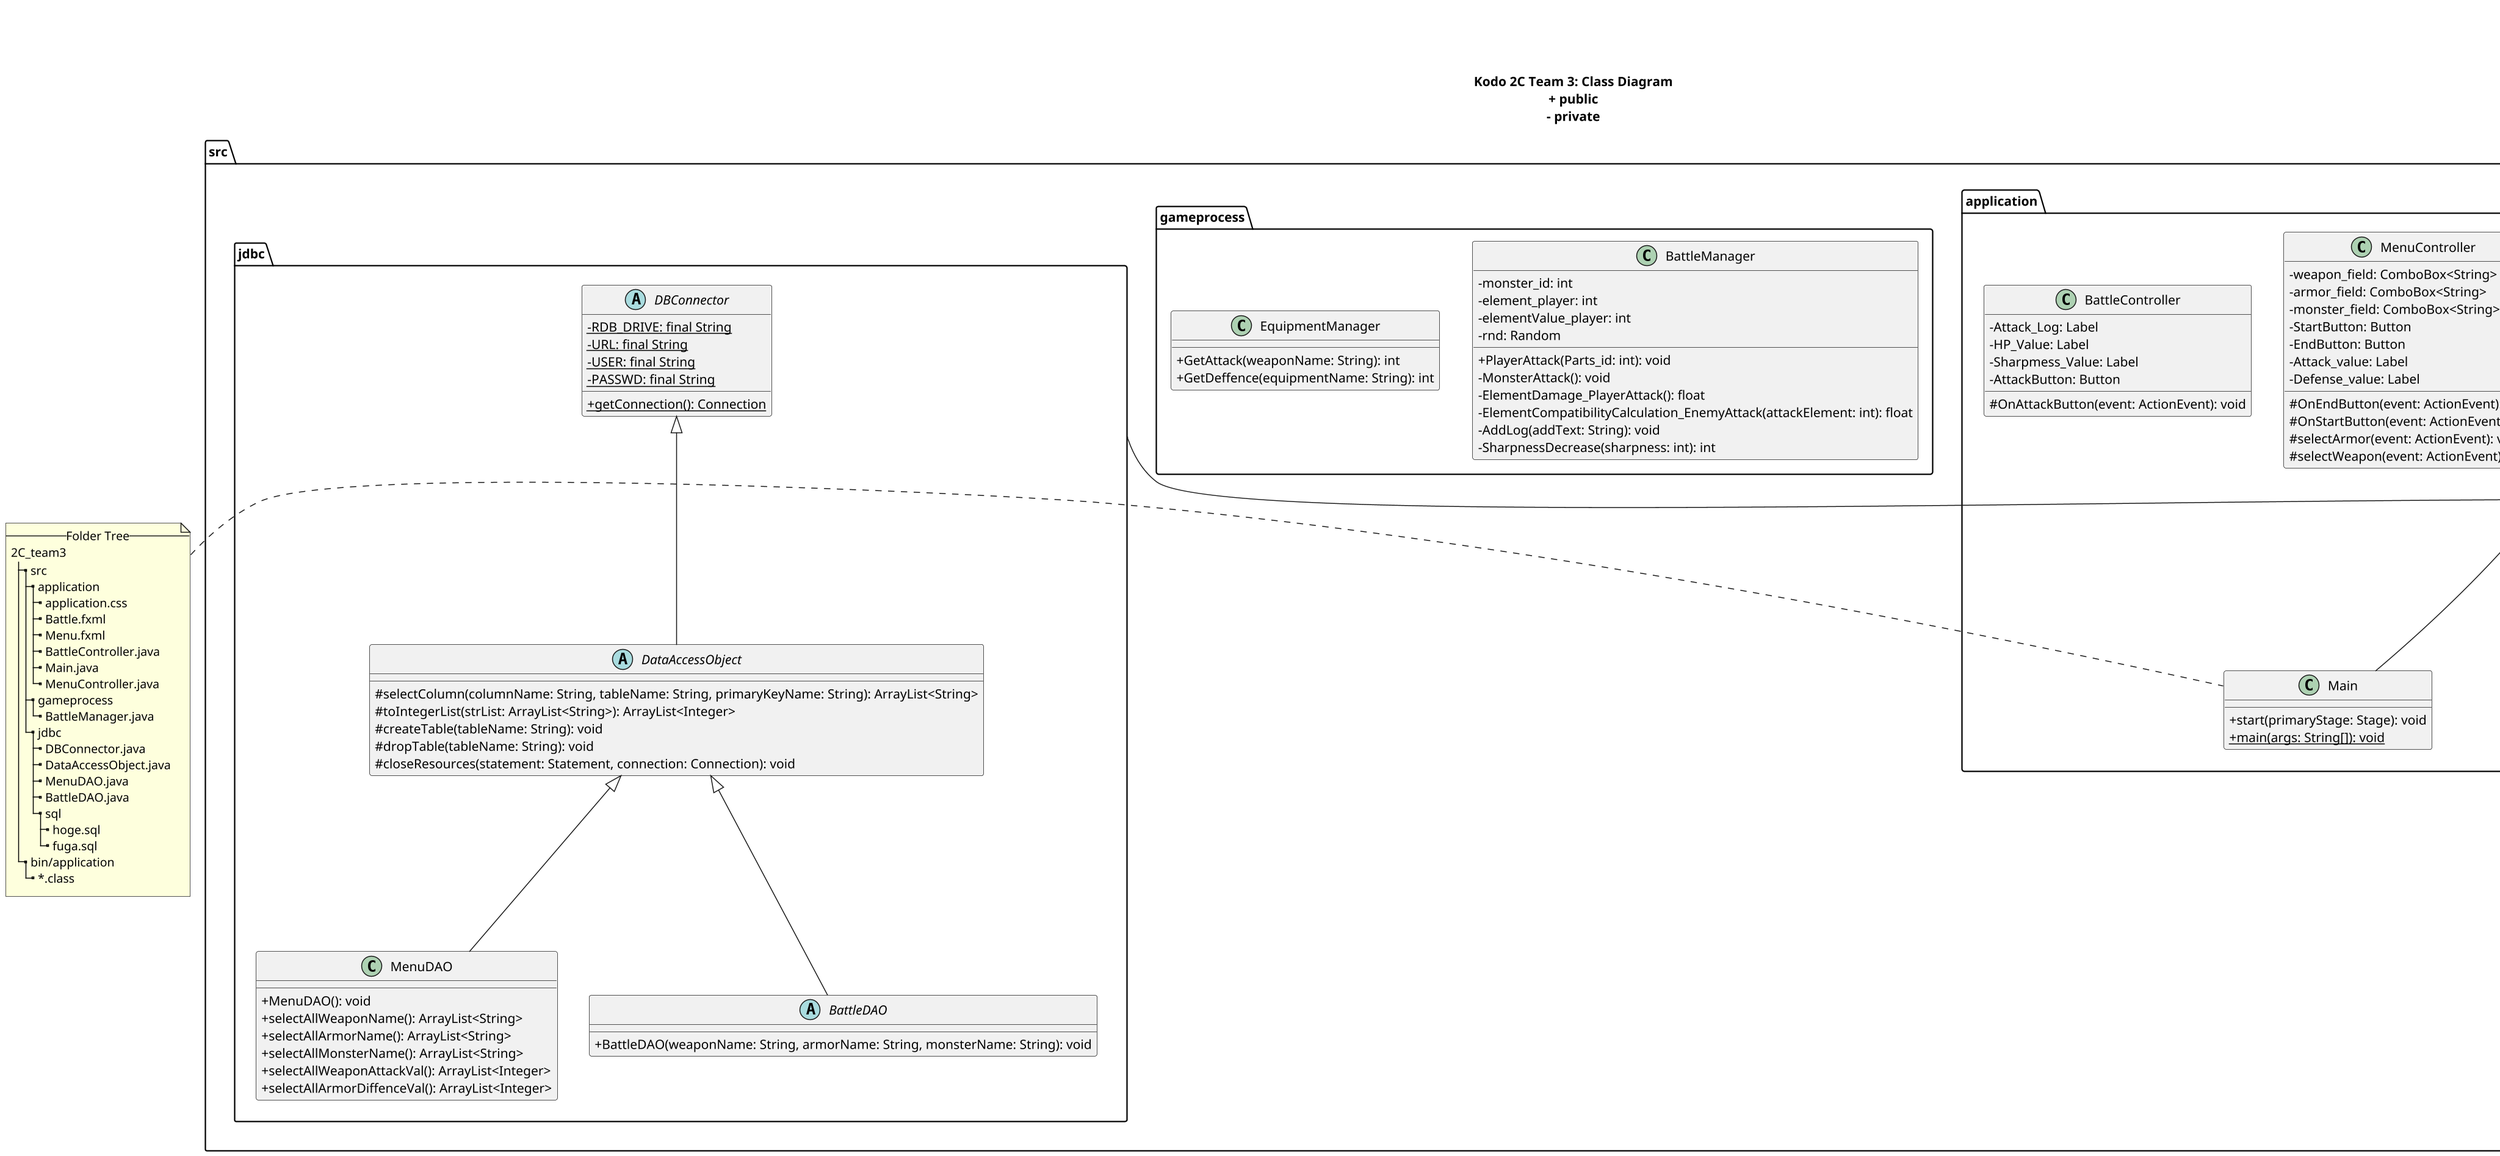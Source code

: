 ' @file      class_diagram.pu
' @brief     クラス図出力用のファイル
' @note      高度情報演習2C 後半 木村教授担当分 Team3
' @auther    AL18036 Kataoka Nagi
' @date      2020-12-27 04:04:56
' $Version   1.0
' $Revision  1.4
' @par       変更点：jdbcの実装部分を反映
' @note      java -jar plantuml.jar -graphvizdot C:\Graphviz\bin\dot.exe class_diagram.pu
' @see       https://qiita.com/opengl-8080/items/98c510b8ca060bdd2ea3

''''''''''''''''''''''''''''''''''''''''''''''''''''''''''''''''''''''''''''''''

@startuml ./class_diagram.png
scale 1.5
skinparam DefaultFontName メイリオ
' 可視性の変更
skinparam classAttributeIconSize 0

''''''''''''''''''''''''''''''''''''''''''''''''''

header 
Team 3 : AL18036 Kataoka Nagi
2020-12-27 04:05:21
Implement existing code
Add: Implement existing code
Edit: 
end header

''''''''''''''''''''''''''''''''''''''''''''''''''

title
**Kodo 2C Team 3: Class Diagram**
+ public
~- private
end title
' __static__

''''''''''''''''''''''''''''''''''''''''''''''''''''''''''''''''''''''''''''''''

package src {
  package src.application {
    class Main
  }
  package src.gameprocess {
  }
  package src.jdbc {
  }
}

''''''''''''''''''''''''''''''''''''''''''''''''''''''''''''''''''''''''''''''''

note left
  --Folder Tree--
  2C_team3
  |_ src
    |_ application
      |_ application.css
      |_ Battle.fxml
      |_ Menu.fxml
      |_ BattleController.java
      |_ Main.java
      |_ MenuController.java
    |_ gameprocess
      |_ BattleManager.java
    |_ jdbc
      |_ DBConnector.java
      |_ DataAccessObject.java
      |_ MenuDAO.java
      |_ BattleDAO.java
      |_ sql
        |_ hoge.sql
        |_ fuga.sql
  |_ bin/application
    |_ ~*.class
end note

''''''''''''''''''''''''''''''''''''''''''''''''''''''''''''''''''''''''''''''''

package java.sql {
}

package javafx {
  class Application
  Interface Initializable
}

src.jdbc --+ java.sql
src.application --+ javafx

''''''''''''''''''''''''''''''''''''''''''''''''''

' @note クラスの命名規則
' @see  https://qiita.com/KeithYokoma/items/ee21fec6a3ebb5d1e9a8

package src.application {
  ' @note Scene Builder (GUI tool)
  ' @see  https://qiita.com/tarosa0001/items/05ac653a091b7d1290f9
  class Main extends Application {
    + start(primaryStage: Stage): void
    + {static} main(args: String[]): void
  }
  
  class MenuController {
    - weapon_field: ComboBox<String>
    - armor_field: ComboBox<String>
    - monster_field: ComboBox<String>
    -  StartButton: Button
    -  EndButton: Button
    -  Attack_value: Label
    -  Defense_value: Label

    # OnEndButton(event: ActionEvent): void
    # OnStartButton(event: ActionEvent): void
    # selectArmor(event: ActionEvent): void
    # selectWeapon(event: ActionEvent): void
  }

  class BattleController {
    - Attack_Log: Label
    - HP_Value: Label
    - Sharpmess_Value: Label
    - AttackButton: Button
    
    # OnAttackButton(event: ActionEvent): void
  }
}

' 記事のクラス
  ' class ApplicationController extends Initializable {
  '   - dropDown: ChoiceBox<String>
  '   - textBox: TextField
  '   - button: Button

  '   + initialize(location: URL, resources: ResourceBundle): void
  '   + onClick(event: ActionEvent): void
  '   + getToolType(): ChoiceBox<String>
  '   + setToolType(toolType: ChoiceBox<String>): void
  '   + getInputFile(): TextField
  '   + setInputFile(textBox: TextField): void
  '   + getReference(): Button
  '   + setReference(button: Button): void
  ' }


''''''''''''''''''''''''''''''''''''''''''''''''''

package src.gameprocess {
  class BattleManager {
    - monster_id: int
    - element_player: int
    - elementValue_player: int
    - rnd: Random

    + PlayerAttack(Parts_id: int): void
    - MonsterAttack(): void
    - ElementDamage_PlayerAttack(): float
    - ElementCompatibilityCalculation_EnemyAttack(attackElement: int): float
    - AddLog(addText: String): void
    - SharpnessDecrease(sharpness: int): int 
  }

  class EquipmentManager {
    + GetAttack(weaponName: String): int
    + GetDeffence(equipmentName: String): int
  }
}

''''''''''''''''''''''''''''''''''''''''''''''''''

package src.jdbc {
  ' @note DAO pattern
  ' @see https://kanda-it-school-kensyu.com/java-jdbc-contents/jj_ch04/jj_0401/

  abstract class DBConnector {
    - {static} RDB_DRIVE: final String
    - {static} URL: final String
    - {static} USER: final String
    - {static} PASSWD: final String

    + {static} getConnection(): Connection
  }

  abstract class DataAccessObject extends DBConnector {
    # selectColumn(columnName: String, tableName: String, primaryKeyName: String): ArrayList<String>
    # toIntegerList(strList: ArrayList<String>): ArrayList<Integer>
    # createTable(tableName: String): void
    # dropTable(tableName: String): void
    # closeResources(statement: Statement, connection: Connection): void
  }

  class MenuDAO extends DataAccessObject {
    + MenuDAO(): void
    + selectAllWeaponName(): ArrayList<String>
    + selectAllArmorName(): ArrayList<String>
    + selectAllMonsterName(): ArrayList<String>
    + selectAllWeaponAttackVal(): ArrayList<Integer>
    + selectAllArmorDiffenceVal(): ArrayList<Integer>
  }

  abstract class BattleDAO extends DataAccessObject {
    + BattleDAO(weaponName: String, armorName: String, monsterName: String): void
  }
}

''''''''''''''''''''''''''''''''''''''''''''''''''''''''''''''''''''''''''''''''



''''''''''''''''''''''''''''''''''''''''''''''''''


' ********** PlantUML Sample **********

' class ClassName

' note left
'   --Folder Tree--
'   2C_team3
'   |_ src
'     |_ foo.java
'     |_ bar.java
'   |_ out
'     |_ foo.class
'     |_ bar.class
'   |_ sql
'     |_ hoge.sql
'     |_ fuga.sql
'   |_ lib
'     |_ piyo.jar
' end note

' class ClassName implements Interface {
'   - fieldName: Type = Value

'   + methodName(): Returns
' }


' class Use {
' }

' class ClassName extends Extends {
' }

' ClassName ..> Use

' ********** PlantUML Tutorial **********

' note left

'   --木構造--
'   |_build.gradle
'   |_src
'     |_main
'       |_java
'         |_**bold**
'         |_--strike--
'         |_//itaric//
'         |___underline__
'         |_""monospace""
'     |_test

' end note

' class Hello　<<StereoType>> {
'     {abstract} one: String
'     {static} three(param1: String, param2: int): boolean
'     String two
'     int four(List<String> param)
' }
' class World <Template>{
'     - privateField: int
'     # protectedField: int
'     ~ packagePrivateField: int
'     + publicField: int

'     - privateMethod(): void
'     # protectedMethod(): void
'     ~ packagePrivateMethod(): void
'     + publicMethod(): void
' }
' note left : note
' note top of Hello: note

' interface hoge
' abstruct class hoge
' enum HelloWorld {
'     ONE
'     TWO
'     THREE
' }

' interface One
' interface Two
' interface Three extends Two
' interface Four
' class Five implements One, Three
' class Six extends Five implements Four {
'     field: String
'     method(): void
' }

' Hello -- World
' One --> Two
' Three <-- Four
' Five <--> Six
' Seven x-- Eight
' Nine --x Ten
' One ..> Two
' Three <.. Four
' One --|> Two
' Three <|-- Four
' One ..|> Two
' Three <|.. Four
' One --o Two
' Three o-- Four
' One --* Two
' Three *-- Four
' One -- Two : Hoge
' Three -- Four : Fuga >
' Five -- Six : < Piyo
' One "Foo" -- Two 
' Three -- "Bar" Four
' Five "1" -- "1..*" Six
' Seven "1 Fizz" -- "~* Buzz" Eight

' package one.two {
'     class Hello
' }
' package three.four {
'     World -- Hello
' }

' Hello -- World
' note on link
' hoge
' fuga
' end note

@enduml
